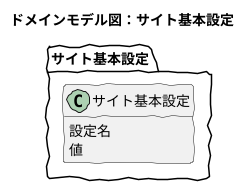 @startuml
skinparam handwritten true
skinparam backgroundColor white
hide method

title ドメインモデル図：サイト基本設定

package サイト基本設定 {
	
	class サイト基本設定 {
		設定名
		値
	}

}

@enduml
